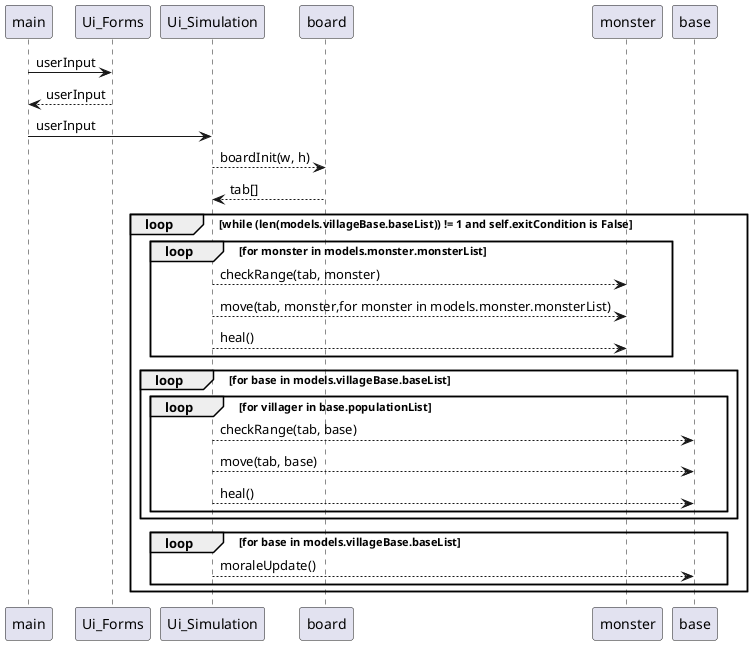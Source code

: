 @startuml sequence diagram
main -> Ui_Forms: userInput
Ui_Forms --> main: userInput
main -> Ui_Simulation: userInput
Ui_Simulation --> board: boardInit(w, h)
board --> Ui_Simulation: tab[]
loop while (len(models.villageBase.baseList)) != 1 and self.exitCondition is False
    loop for monster in models.monster.monsterList
        Ui_Simulation --> monster: checkRange(tab, monster)
        Ui_Simulation --> monster: move(tab, monster,for monster in models.monster.monsterList)
        Ui_Simulation --> monster: heal()
    end

    loop for base in models.villageBase.baseList
        loop for villager in base.populationList
            Ui_Simulation --> base: checkRange(tab, base)
            Ui_Simulation --> base: move(tab, base)
            Ui_Simulation --> base: heal()
        end
    end
    loop for base in models.villageBase.baseList
        Ui_Simulation --> base: moraleUpdate()
    end
end
@enduml